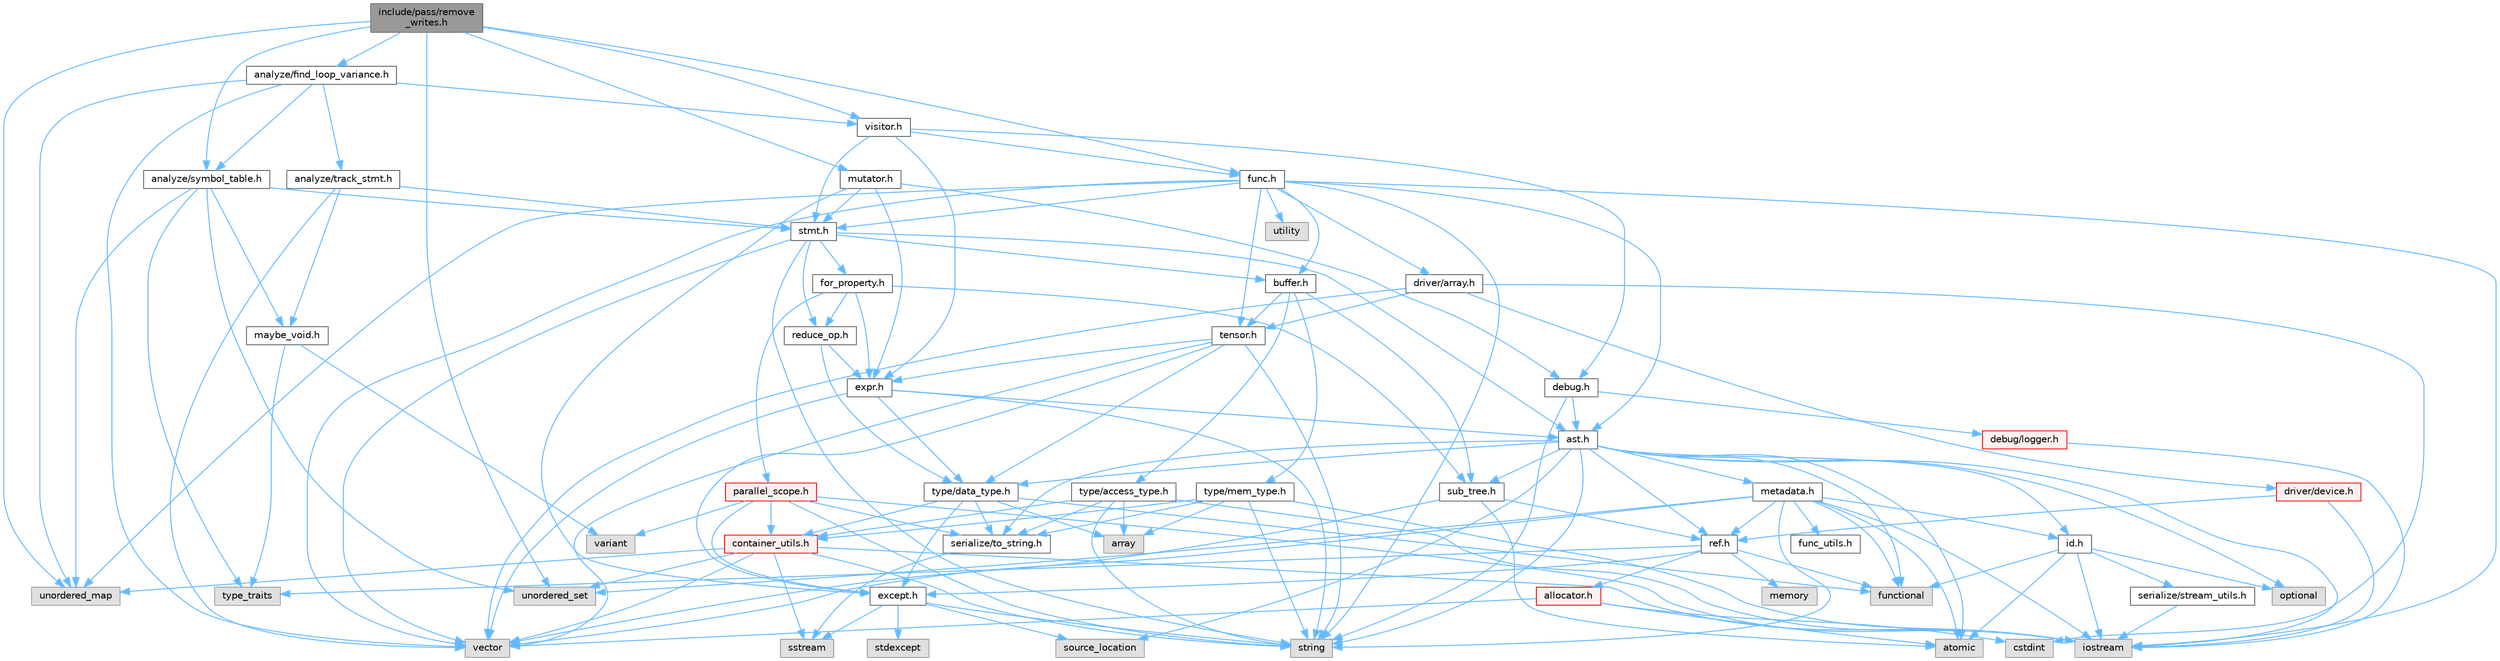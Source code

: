 digraph "include/pass/remove_writes.h"
{
 // LATEX_PDF_SIZE
  bgcolor="transparent";
  edge [fontname=Helvetica,fontsize=10,labelfontname=Helvetica,labelfontsize=10];
  node [fontname=Helvetica,fontsize=10,shape=box,height=0.2,width=0.4];
  Node1 [label="include/pass/remove\l_writes.h",height=0.2,width=0.4,color="gray40", fillcolor="grey60", style="filled", fontcolor="black",tooltip=" "];
  Node1 -> Node2 [color="steelblue1",style="solid"];
  Node2 [label="unordered_map",height=0.2,width=0.4,color="grey60", fillcolor="#E0E0E0", style="filled",tooltip=" "];
  Node1 -> Node3 [color="steelblue1",style="solid"];
  Node3 [label="unordered_set",height=0.2,width=0.4,color="grey60", fillcolor="#E0E0E0", style="filled",tooltip=" "];
  Node1 -> Node4 [color="steelblue1",style="solid"];
  Node4 [label="analyze/find_loop_variance.h",height=0.2,width=0.4,color="grey40", fillcolor="white", style="filled",URL="$find__loop__variance_8h.html",tooltip=" "];
  Node4 -> Node2 [color="steelblue1",style="solid"];
  Node4 -> Node5 [color="steelblue1",style="solid"];
  Node5 [label="vector",height=0.2,width=0.4,color="grey60", fillcolor="#E0E0E0", style="filled",tooltip=" "];
  Node4 -> Node6 [color="steelblue1",style="solid"];
  Node6 [label="analyze/symbol_table.h",height=0.2,width=0.4,color="grey40", fillcolor="white", style="filled",URL="$symbol__table_8h.html",tooltip=" "];
  Node6 -> Node7 [color="steelblue1",style="solid"];
  Node7 [label="type_traits",height=0.2,width=0.4,color="grey60", fillcolor="#E0E0E0", style="filled",tooltip=" "];
  Node6 -> Node2 [color="steelblue1",style="solid"];
  Node6 -> Node3 [color="steelblue1",style="solid"];
  Node6 -> Node8 [color="steelblue1",style="solid"];
  Node8 [label="maybe_void.h",height=0.2,width=0.4,color="grey40", fillcolor="white", style="filled",URL="$maybe__void_8h.html",tooltip=" "];
  Node8 -> Node7 [color="steelblue1",style="solid"];
  Node8 -> Node9 [color="steelblue1",style="solid"];
  Node9 [label="variant",height=0.2,width=0.4,color="grey60", fillcolor="#E0E0E0", style="filled",tooltip=" "];
  Node6 -> Node10 [color="steelblue1",style="solid"];
  Node10 [label="stmt.h",height=0.2,width=0.4,color="grey40", fillcolor="white", style="filled",URL="$stmt_8h.html",tooltip=" "];
  Node10 -> Node11 [color="steelblue1",style="solid"];
  Node11 [label="string",height=0.2,width=0.4,color="grey60", fillcolor="#E0E0E0", style="filled",tooltip=" "];
  Node10 -> Node5 [color="steelblue1",style="solid"];
  Node10 -> Node12 [color="steelblue1",style="solid"];
  Node12 [label="ast.h",height=0.2,width=0.4,color="grey40", fillcolor="white", style="filled",URL="$ast_8h.html",tooltip=" "];
  Node12 -> Node13 [color="steelblue1",style="solid"];
  Node13 [label="atomic",height=0.2,width=0.4,color="grey60", fillcolor="#E0E0E0", style="filled",tooltip=" "];
  Node12 -> Node14 [color="steelblue1",style="solid"];
  Node14 [label="functional",height=0.2,width=0.4,color="grey60", fillcolor="#E0E0E0", style="filled",tooltip=" "];
  Node12 -> Node15 [color="steelblue1",style="solid"];
  Node15 [label="iostream",height=0.2,width=0.4,color="grey60", fillcolor="#E0E0E0", style="filled",tooltip=" "];
  Node12 -> Node16 [color="steelblue1",style="solid"];
  Node16 [label="optional",height=0.2,width=0.4,color="grey60", fillcolor="#E0E0E0", style="filled",tooltip=" "];
  Node12 -> Node17 [color="steelblue1",style="solid"];
  Node17 [label="source_location",height=0.2,width=0.4,color="grey60", fillcolor="#E0E0E0", style="filled",tooltip=" "];
  Node12 -> Node11 [color="steelblue1",style="solid"];
  Node12 -> Node18 [color="steelblue1",style="solid"];
  Node18 [label="id.h",height=0.2,width=0.4,color="grey40", fillcolor="white", style="filled",URL="$id_8h.html",tooltip=" "];
  Node18 -> Node13 [color="steelblue1",style="solid"];
  Node18 -> Node14 [color="steelblue1",style="solid"];
  Node18 -> Node15 [color="steelblue1",style="solid"];
  Node18 -> Node16 [color="steelblue1",style="solid"];
  Node18 -> Node19 [color="steelblue1",style="solid"];
  Node19 [label="serialize/stream_utils.h",height=0.2,width=0.4,color="grey40", fillcolor="white", style="filled",URL="$stream__utils_8h.html",tooltip=" "];
  Node19 -> Node15 [color="steelblue1",style="solid"];
  Node12 -> Node20 [color="steelblue1",style="solid"];
  Node20 [label="metadata.h",height=0.2,width=0.4,color="grey40", fillcolor="white", style="filled",URL="$metadata_8h.html",tooltip=" "];
  Node20 -> Node13 [color="steelblue1",style="solid"];
  Node20 -> Node14 [color="steelblue1",style="solid"];
  Node20 -> Node15 [color="steelblue1",style="solid"];
  Node20 -> Node11 [color="steelblue1",style="solid"];
  Node20 -> Node3 [color="steelblue1",style="solid"];
  Node20 -> Node5 [color="steelblue1",style="solid"];
  Node20 -> Node21 [color="steelblue1",style="solid"];
  Node21 [label="func_utils.h",height=0.2,width=0.4,color="grey40", fillcolor="white", style="filled",URL="$func__utils_8h.html",tooltip=" "];
  Node20 -> Node18 [color="steelblue1",style="solid"];
  Node20 -> Node22 [color="steelblue1",style="solid"];
  Node22 [label="ref.h",height=0.2,width=0.4,color="grey40", fillcolor="white", style="filled",URL="$ref_8h.html",tooltip=" "];
  Node22 -> Node14 [color="steelblue1",style="solid"];
  Node22 -> Node23 [color="steelblue1",style="solid"];
  Node23 [label="memory",height=0.2,width=0.4,color="grey60", fillcolor="#E0E0E0", style="filled",tooltip=" "];
  Node22 -> Node7 [color="steelblue1",style="solid"];
  Node22 -> Node24 [color="steelblue1",style="solid"];
  Node24 [label="allocator.h",height=0.2,width=0.4,color="red", fillcolor="#FFF0F0", style="filled",URL="$allocator_8h.html",tooltip=" "];
  Node24 -> Node13 [color="steelblue1",style="solid"];
  Node24 -> Node25 [color="steelblue1",style="solid"];
  Node25 [label="cstdint",height=0.2,width=0.4,color="grey60", fillcolor="#E0E0E0", style="filled",tooltip=" "];
  Node24 -> Node5 [color="steelblue1",style="solid"];
  Node22 -> Node27 [color="steelblue1",style="solid"];
  Node27 [label="except.h",height=0.2,width=0.4,color="grey40", fillcolor="white", style="filled",URL="$except_8h.html",tooltip=" "];
  Node27 -> Node17 [color="steelblue1",style="solid"];
  Node27 -> Node28 [color="steelblue1",style="solid"];
  Node28 [label="sstream",height=0.2,width=0.4,color="grey60", fillcolor="#E0E0E0", style="filled",tooltip=" "];
  Node27 -> Node29 [color="steelblue1",style="solid"];
  Node29 [label="stdexcept",height=0.2,width=0.4,color="grey60", fillcolor="#E0E0E0", style="filled",tooltip=" "];
  Node27 -> Node11 [color="steelblue1",style="solid"];
  Node12 -> Node22 [color="steelblue1",style="solid"];
  Node12 -> Node30 [color="steelblue1",style="solid"];
  Node30 [label="serialize/to_string.h",height=0.2,width=0.4,color="grey40", fillcolor="white", style="filled",URL="$to__string_8h.html",tooltip=" "];
  Node30 -> Node28 [color="steelblue1",style="solid"];
  Node12 -> Node31 [color="steelblue1",style="solid"];
  Node31 [label="sub_tree.h",height=0.2,width=0.4,color="grey40", fillcolor="white", style="filled",URL="$sub__tree_8h.html",tooltip=" "];
  Node31 -> Node13 [color="steelblue1",style="solid"];
  Node31 -> Node5 [color="steelblue1",style="solid"];
  Node31 -> Node22 [color="steelblue1",style="solid"];
  Node12 -> Node32 [color="steelblue1",style="solid"];
  Node32 [label="type/data_type.h",height=0.2,width=0.4,color="grey40", fillcolor="white", style="filled",URL="$data__type_8h.html",tooltip=" "];
  Node32 -> Node33 [color="steelblue1",style="solid"];
  Node33 [label="array",height=0.2,width=0.4,color="grey60", fillcolor="#E0E0E0", style="filled",tooltip=" "];
  Node32 -> Node14 [color="steelblue1",style="solid"];
  Node32 -> Node34 [color="steelblue1",style="solid"];
  Node34 [label="container_utils.h",height=0.2,width=0.4,color="red", fillcolor="#FFF0F0", style="filled",URL="$container__utils_8h.html",tooltip=" "];
  Node34 -> Node15 [color="steelblue1",style="solid"];
  Node34 -> Node28 [color="steelblue1",style="solid"];
  Node34 -> Node11 [color="steelblue1",style="solid"];
  Node34 -> Node2 [color="steelblue1",style="solid"];
  Node34 -> Node3 [color="steelblue1",style="solid"];
  Node34 -> Node5 [color="steelblue1",style="solid"];
  Node32 -> Node27 [color="steelblue1",style="solid"];
  Node32 -> Node30 [color="steelblue1",style="solid"];
  Node10 -> Node41 [color="steelblue1",style="solid"];
  Node41 [label="buffer.h",height=0.2,width=0.4,color="grey40", fillcolor="white", style="filled",URL="$buffer_8h.html",tooltip=" "];
  Node41 -> Node31 [color="steelblue1",style="solid"];
  Node41 -> Node42 [color="steelblue1",style="solid"];
  Node42 [label="tensor.h",height=0.2,width=0.4,color="grey40", fillcolor="white", style="filled",URL="$tensor_8h.html",tooltip=" "];
  Node42 -> Node11 [color="steelblue1",style="solid"];
  Node42 -> Node5 [color="steelblue1",style="solid"];
  Node42 -> Node27 [color="steelblue1",style="solid"];
  Node42 -> Node43 [color="steelblue1",style="solid"];
  Node43 [label="expr.h",height=0.2,width=0.4,color="grey40", fillcolor="white", style="filled",URL="$expr_8h.html",tooltip=" "];
  Node43 -> Node11 [color="steelblue1",style="solid"];
  Node43 -> Node5 [color="steelblue1",style="solid"];
  Node43 -> Node12 [color="steelblue1",style="solid"];
  Node43 -> Node32 [color="steelblue1",style="solid"];
  Node42 -> Node32 [color="steelblue1",style="solid"];
  Node41 -> Node44 [color="steelblue1",style="solid"];
  Node44 [label="type/access_type.h",height=0.2,width=0.4,color="grey40", fillcolor="white", style="filled",URL="$access__type_8h.html",tooltip=" "];
  Node44 -> Node33 [color="steelblue1",style="solid"];
  Node44 -> Node15 [color="steelblue1",style="solid"];
  Node44 -> Node11 [color="steelblue1",style="solid"];
  Node44 -> Node34 [color="steelblue1",style="solid"];
  Node44 -> Node30 [color="steelblue1",style="solid"];
  Node41 -> Node45 [color="steelblue1",style="solid"];
  Node45 [label="type/mem_type.h",height=0.2,width=0.4,color="grey40", fillcolor="white", style="filled",URL="$mem__type_8h.html",tooltip=" "];
  Node45 -> Node33 [color="steelblue1",style="solid"];
  Node45 -> Node15 [color="steelblue1",style="solid"];
  Node45 -> Node11 [color="steelblue1",style="solid"];
  Node45 -> Node34 [color="steelblue1",style="solid"];
  Node45 -> Node30 [color="steelblue1",style="solid"];
  Node10 -> Node46 [color="steelblue1",style="solid"];
  Node46 [label="for_property.h",height=0.2,width=0.4,color="grey40", fillcolor="white", style="filled",URL="$for__property_8h.html",tooltip=" "];
  Node46 -> Node43 [color="steelblue1",style="solid"];
  Node46 -> Node47 [color="steelblue1",style="solid"];
  Node47 [label="parallel_scope.h",height=0.2,width=0.4,color="red", fillcolor="#FFF0F0", style="filled",URL="$parallel__scope_8h.html",tooltip=" "];
  Node47 -> Node15 [color="steelblue1",style="solid"];
  Node47 -> Node11 [color="steelblue1",style="solid"];
  Node47 -> Node9 [color="steelblue1",style="solid"];
  Node47 -> Node34 [color="steelblue1",style="solid"];
  Node47 -> Node27 [color="steelblue1",style="solid"];
  Node47 -> Node30 [color="steelblue1",style="solid"];
  Node46 -> Node49 [color="steelblue1",style="solid"];
  Node49 [label="reduce_op.h",height=0.2,width=0.4,color="grey40", fillcolor="white", style="filled",URL="$reduce__op_8h.html",tooltip=" "];
  Node49 -> Node43 [color="steelblue1",style="solid"];
  Node49 -> Node32 [color="steelblue1",style="solid"];
  Node46 -> Node31 [color="steelblue1",style="solid"];
  Node10 -> Node49 [color="steelblue1",style="solid"];
  Node4 -> Node50 [color="steelblue1",style="solid"];
  Node50 [label="analyze/track_stmt.h",height=0.2,width=0.4,color="grey40", fillcolor="white", style="filled",URL="$track__stmt_8h.html",tooltip=" "];
  Node50 -> Node5 [color="steelblue1",style="solid"];
  Node50 -> Node8 [color="steelblue1",style="solid"];
  Node50 -> Node10 [color="steelblue1",style="solid"];
  Node4 -> Node51 [color="steelblue1",style="solid"];
  Node51 [label="visitor.h",height=0.2,width=0.4,color="grey40", fillcolor="white", style="filled",URL="$visitor_8h.html",tooltip=" "];
  Node51 -> Node52 [color="steelblue1",style="solid"];
  Node52 [label="debug.h",height=0.2,width=0.4,color="grey40", fillcolor="white", style="filled",URL="$debug_8h.html",tooltip=" "];
  Node52 -> Node11 [color="steelblue1",style="solid"];
  Node52 -> Node12 [color="steelblue1",style="solid"];
  Node52 -> Node53 [color="steelblue1",style="solid"];
  Node53 [label="debug/logger.h",height=0.2,width=0.4,color="red", fillcolor="#FFF0F0", style="filled",URL="$logger_8h.html",tooltip=" "];
  Node53 -> Node15 [color="steelblue1",style="solid"];
  Node51 -> Node43 [color="steelblue1",style="solid"];
  Node51 -> Node56 [color="steelblue1",style="solid"];
  Node56 [label="func.h",height=0.2,width=0.4,color="grey40", fillcolor="white", style="filled",URL="$func_8h.html",tooltip=" "];
  Node56 -> Node15 [color="steelblue1",style="solid"];
  Node56 -> Node11 [color="steelblue1",style="solid"];
  Node56 -> Node2 [color="steelblue1",style="solid"];
  Node56 -> Node57 [color="steelblue1",style="solid"];
  Node57 [label="utility",height=0.2,width=0.4,color="grey60", fillcolor="#E0E0E0", style="filled",tooltip=" "];
  Node56 -> Node5 [color="steelblue1",style="solid"];
  Node56 -> Node12 [color="steelblue1",style="solid"];
  Node56 -> Node41 [color="steelblue1",style="solid"];
  Node56 -> Node58 [color="steelblue1",style="solid"];
  Node58 [label="driver/array.h",height=0.2,width=0.4,color="grey40", fillcolor="white", style="filled",URL="$array_8h.html",tooltip=" "];
  Node58 -> Node25 [color="steelblue1",style="solid"];
  Node58 -> Node5 [color="steelblue1",style="solid"];
  Node58 -> Node59 [color="steelblue1",style="solid"];
  Node59 [label="driver/device.h",height=0.2,width=0.4,color="red", fillcolor="#FFF0F0", style="filled",URL="$device_8h.html",tooltip=" "];
  Node59 -> Node15 [color="steelblue1",style="solid"];
  Node59 -> Node22 [color="steelblue1",style="solid"];
  Node58 -> Node42 [color="steelblue1",style="solid"];
  Node56 -> Node10 [color="steelblue1",style="solid"];
  Node56 -> Node42 [color="steelblue1",style="solid"];
  Node51 -> Node10 [color="steelblue1",style="solid"];
  Node1 -> Node6 [color="steelblue1",style="solid"];
  Node1 -> Node56 [color="steelblue1",style="solid"];
  Node1 -> Node62 [color="steelblue1",style="solid"];
  Node62 [label="mutator.h",height=0.2,width=0.4,color="grey40", fillcolor="white", style="filled",URL="$mutator_8h.html",tooltip=" "];
  Node62 -> Node52 [color="steelblue1",style="solid"];
  Node62 -> Node27 [color="steelblue1",style="solid"];
  Node62 -> Node43 [color="steelblue1",style="solid"];
  Node62 -> Node10 [color="steelblue1",style="solid"];
  Node1 -> Node51 [color="steelblue1",style="solid"];
}
